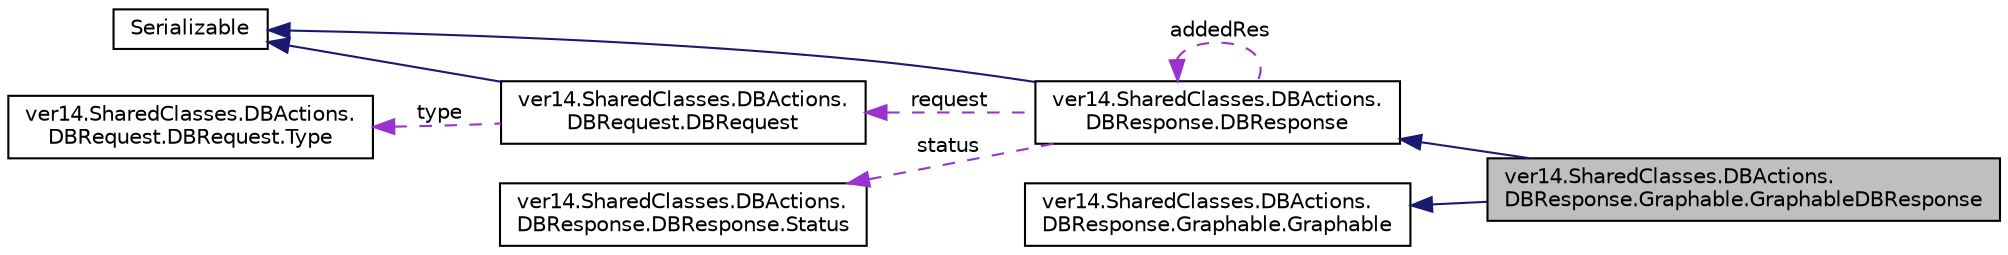 digraph "ver14.SharedClasses.DBActions.DBResponse.Graphable.GraphableDBResponse"
{
 // LATEX_PDF_SIZE
  edge [fontname="Helvetica",fontsize="10",labelfontname="Helvetica",labelfontsize="10"];
  node [fontname="Helvetica",fontsize="10",shape=record];
  rankdir="LR";
  Node1 [label="ver14.SharedClasses.DBActions.\lDBResponse.Graphable.GraphableDBResponse",height=0.2,width=0.4,color="black", fillcolor="grey75", style="filled", fontcolor="black",tooltip=" "];
  Node2 -> Node1 [dir="back",color="midnightblue",fontsize="10",style="solid",fontname="Helvetica"];
  Node2 [label="ver14.SharedClasses.DBActions.\lDBResponse.DBResponse",height=0.2,width=0.4,color="black", fillcolor="white", style="filled",URL="$classver14_1_1_shared_classes_1_1_d_b_actions_1_1_d_b_response_1_1_d_b_response.html",tooltip=" "];
  Node3 -> Node2 [dir="back",color="midnightblue",fontsize="10",style="solid",fontname="Helvetica"];
  Node3 [label="Serializable",height=0.2,width=0.4,color="black", fillcolor="white", style="filled",tooltip=" "];
  Node4 -> Node2 [dir="back",color="darkorchid3",fontsize="10",style="dashed",label=" status" ,fontname="Helvetica"];
  Node4 [label="ver14.SharedClasses.DBActions.\lDBResponse.DBResponse.Status",height=0.2,width=0.4,color="black", fillcolor="white", style="filled",URL="$enumver14_1_1_shared_classes_1_1_d_b_actions_1_1_d_b_response_1_1_d_b_response_1_1_status.html",tooltip=" "];
  Node5 -> Node2 [dir="back",color="darkorchid3",fontsize="10",style="dashed",label=" request" ,fontname="Helvetica"];
  Node5 [label="ver14.SharedClasses.DBActions.\lDBRequest.DBRequest",height=0.2,width=0.4,color="black", fillcolor="white", style="filled",URL="$classver14_1_1_shared_classes_1_1_d_b_actions_1_1_d_b_request_1_1_d_b_request.html",tooltip=" "];
  Node3 -> Node5 [dir="back",color="midnightblue",fontsize="10",style="solid",fontname="Helvetica"];
  Node6 -> Node5 [dir="back",color="darkorchid3",fontsize="10",style="dashed",label=" type" ,fontname="Helvetica"];
  Node6 [label="ver14.SharedClasses.DBActions.\lDBRequest.DBRequest.Type",height=0.2,width=0.4,color="black", fillcolor="white", style="filled",URL="$enumver14_1_1_shared_classes_1_1_d_b_actions_1_1_d_b_request_1_1_d_b_request_1_1_type.html",tooltip=" "];
  Node2 -> Node2 [dir="back",color="darkorchid3",fontsize="10",style="dashed",label=" addedRes" ,fontname="Helvetica"];
  Node7 -> Node1 [dir="back",color="midnightblue",fontsize="10",style="solid",fontname="Helvetica"];
  Node7 [label="ver14.SharedClasses.DBActions.\lDBResponse.Graphable.Graphable",height=0.2,width=0.4,color="black", fillcolor="white", style="filled",URL="$interfacever14_1_1_shared_classes_1_1_d_b_actions_1_1_d_b_response_1_1_graphable_1_1_graphable.html",tooltip=" "];
}
